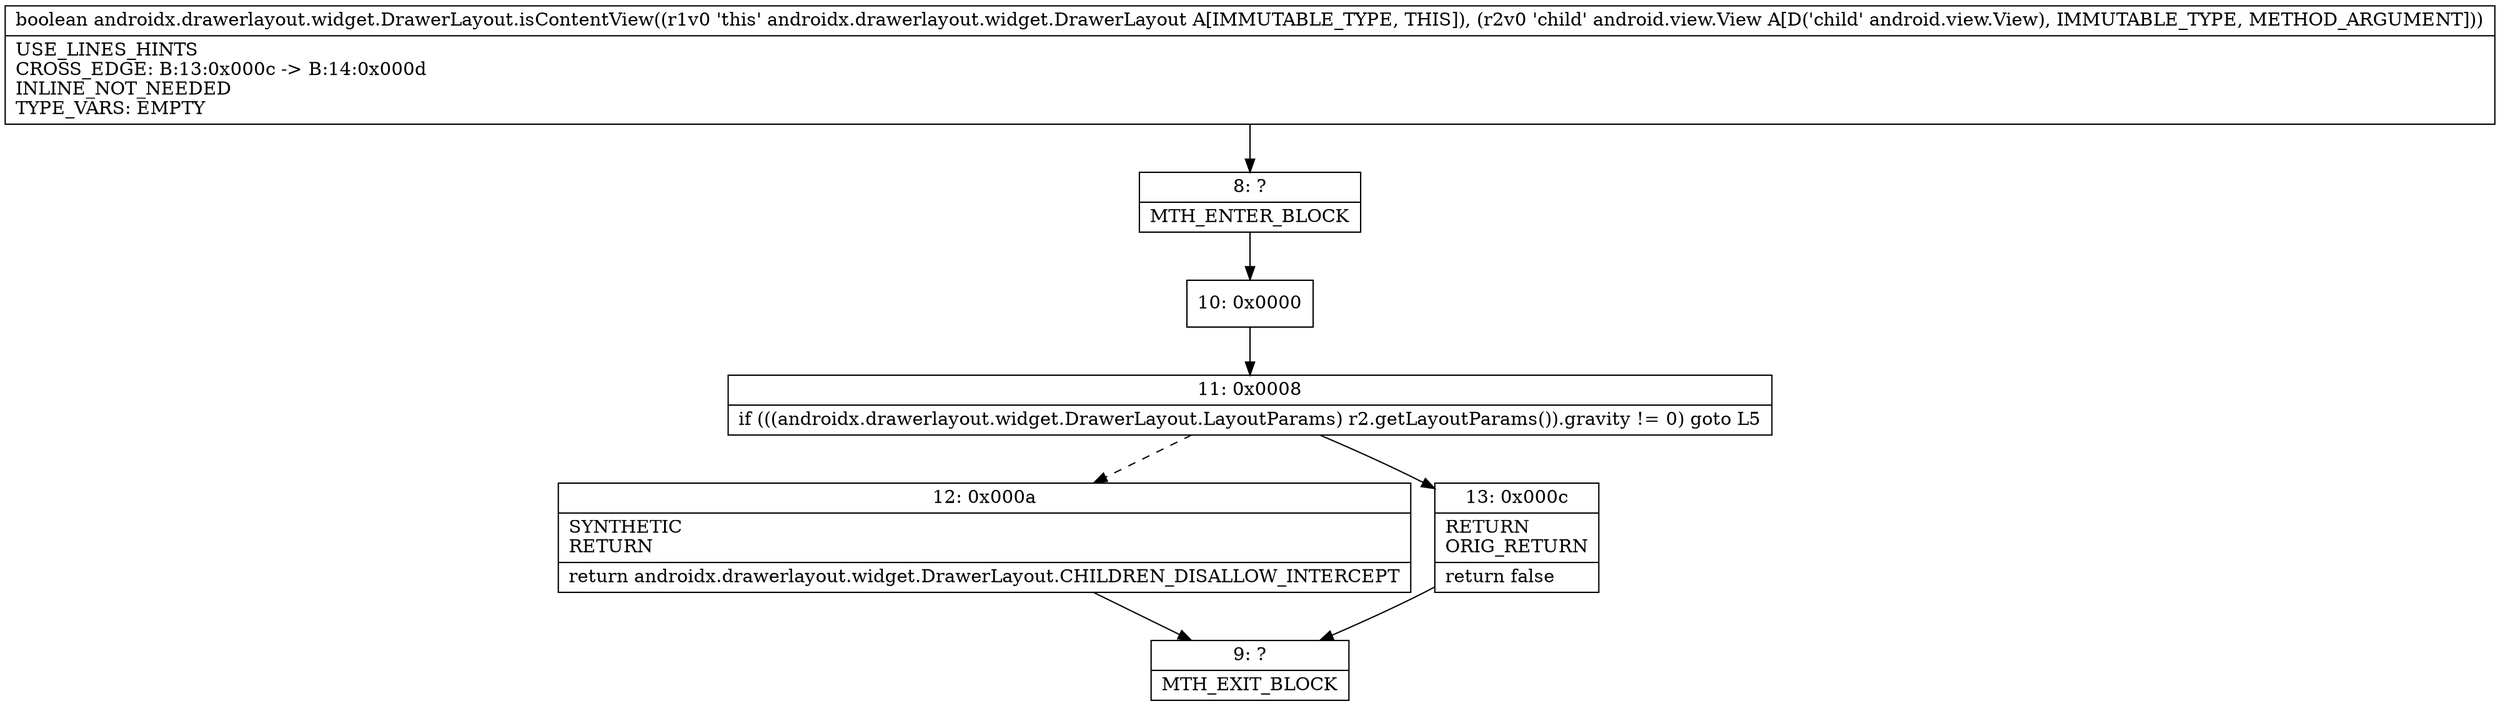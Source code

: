digraph "CFG forandroidx.drawerlayout.widget.DrawerLayout.isContentView(Landroid\/view\/View;)Z" {
Node_8 [shape=record,label="{8\:\ ?|MTH_ENTER_BLOCK\l}"];
Node_10 [shape=record,label="{10\:\ 0x0000}"];
Node_11 [shape=record,label="{11\:\ 0x0008|if (((androidx.drawerlayout.widget.DrawerLayout.LayoutParams) r2.getLayoutParams()).gravity != 0) goto L5\l}"];
Node_12 [shape=record,label="{12\:\ 0x000a|SYNTHETIC\lRETURN\l|return androidx.drawerlayout.widget.DrawerLayout.CHILDREN_DISALLOW_INTERCEPT\l}"];
Node_9 [shape=record,label="{9\:\ ?|MTH_EXIT_BLOCK\l}"];
Node_13 [shape=record,label="{13\:\ 0x000c|RETURN\lORIG_RETURN\l|return false\l}"];
MethodNode[shape=record,label="{boolean androidx.drawerlayout.widget.DrawerLayout.isContentView((r1v0 'this' androidx.drawerlayout.widget.DrawerLayout A[IMMUTABLE_TYPE, THIS]), (r2v0 'child' android.view.View A[D('child' android.view.View), IMMUTABLE_TYPE, METHOD_ARGUMENT]))  | USE_LINES_HINTS\lCROSS_EDGE: B:13:0x000c \-\> B:14:0x000d\lINLINE_NOT_NEEDED\lTYPE_VARS: EMPTY\l}"];
MethodNode -> Node_8;Node_8 -> Node_10;
Node_10 -> Node_11;
Node_11 -> Node_12[style=dashed];
Node_11 -> Node_13;
Node_12 -> Node_9;
Node_13 -> Node_9;
}


